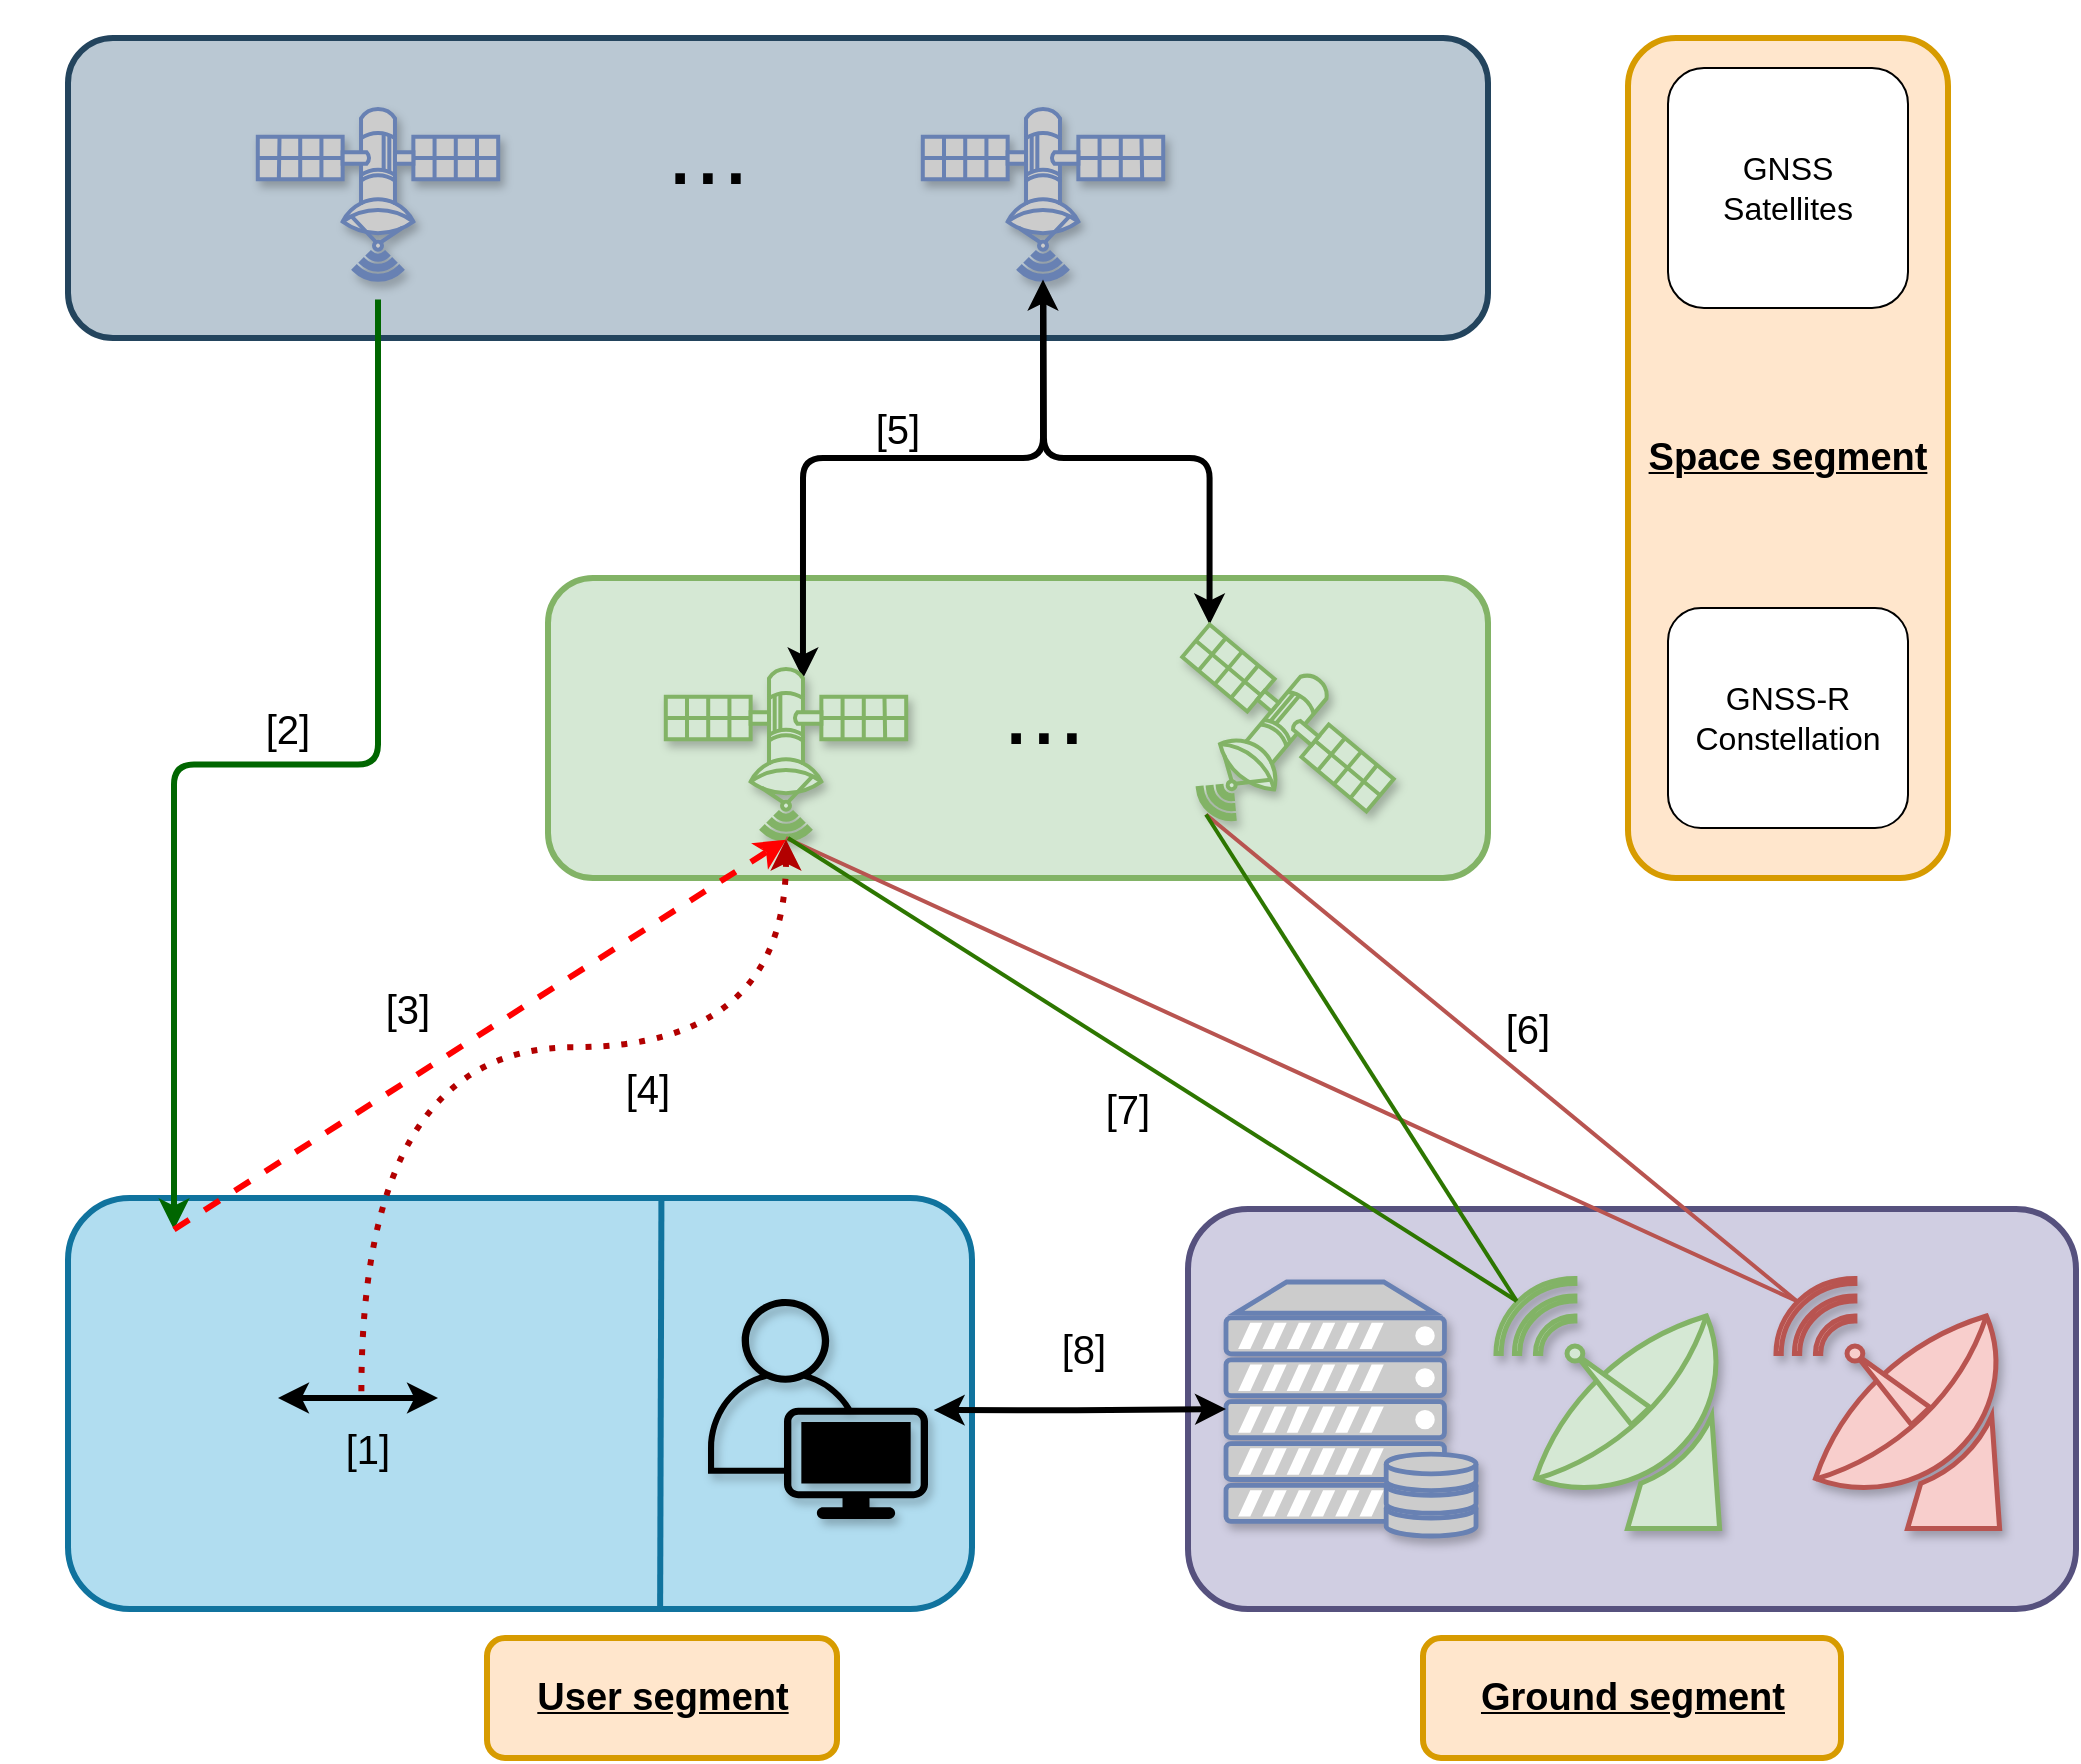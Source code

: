 <mxfile version="22.0.1" type="github">
  <diagram name="Página-1" id="dt_wzMB_MpYMas7HgOmG">
    <mxGraphModel dx="2901" dy="1110" grid="1" gridSize="10" guides="1" tooltips="1" connect="1" arrows="1" fold="1" page="1" pageScale="1" pageWidth="827" pageHeight="1169" math="0" shadow="0">
      <root>
        <mxCell id="0" />
        <mxCell id="1" parent="0" />
        <mxCell id="ap1h6tMwRlrXqY2yZWWm-24" value="" style="rounded=1;whiteSpace=wrap;html=1;fillColor=#d0cee2;strokeColor=#56517e;strokeWidth=3;" parent="1" vertex="1">
          <mxGeometry x="570" y="625.5" width="444" height="200" as="geometry" />
        </mxCell>
        <mxCell id="ap1h6tMwRlrXqY2yZWWm-18" value="&lt;b&gt;&lt;u&gt;&lt;font style=&quot;font-size: 19px;&quot;&gt;Space segment&lt;/font&gt;&lt;/u&gt;&lt;/b&gt;" style="rounded=1;whiteSpace=wrap;html=1;fillColor=#ffe6cc;strokeColor=#d79b00;strokeWidth=3;" parent="1" vertex="1">
          <mxGeometry x="790" y="40" width="160" height="420" as="geometry" />
        </mxCell>
        <mxCell id="ap1h6tMwRlrXqY2yZWWm-1" value="" style="rounded=1;whiteSpace=wrap;html=1;fillColor=#d5e8d4;strokeColor=#82b366;strokeWidth=3;" parent="1" vertex="1">
          <mxGeometry x="250" y="310" width="470" height="150" as="geometry" />
        </mxCell>
        <mxCell id="ap1h6tMwRlrXqY2yZWWm-3" value="" style="rounded=1;whiteSpace=wrap;html=1;fillColor=#bac8d3;strokeColor=#23445d;strokeWidth=3;" parent="1" vertex="1">
          <mxGeometry x="10" y="40" width="710" height="150" as="geometry" />
        </mxCell>
        <mxCell id="ap1h6tMwRlrXqY2yZWWm-4" value="" style="rounded=1;whiteSpace=wrap;html=1;fillColor=#b1ddf0;strokeColor=#10739e;strokeWidth=3;" parent="1" vertex="1">
          <mxGeometry x="10" y="620" width="452" height="205.5" as="geometry" />
        </mxCell>
        <mxCell id="ap1h6tMwRlrXqY2yZWWm-5" value="" style="fontColor=#0066CC;verticalAlign=top;verticalLabelPosition=bottom;labelPosition=center;align=center;html=1;outlineConnect=0;fillColor=#CCCCCC;strokeColor=#6881B3;gradientColor=none;gradientDirection=north;strokeWidth=2;shape=mxgraph.networks.satellite;rotation=-45;shadow=1;" parent="1" vertex="1">
          <mxGeometry x="447.5" y="50" width="100" height="100" as="geometry" />
        </mxCell>
        <mxCell id="kZGnujdcsOxxjqPQJTAh-9" style="edgeStyle=orthogonalEdgeStyle;rounded=1;orthogonalLoop=1;jettySize=auto;html=1;strokeWidth=3;fillColor=#d5e8d4;strokeColor=#006600;" parent="1" source="ap1h6tMwRlrXqY2yZWWm-6" target="ap1h6tMwRlrXqY2yZWWm-12" edge="1">
          <mxGeometry relative="1" as="geometry" />
        </mxCell>
        <mxCell id="ap1h6tMwRlrXqY2yZWWm-6" value="" style="fontColor=#0066CC;verticalAlign=top;verticalLabelPosition=bottom;labelPosition=center;align=center;html=1;outlineConnect=0;fillColor=#CCCCCC;strokeColor=#6881B3;gradientColor=none;gradientDirection=north;strokeWidth=2;shape=mxgraph.networks.satellite;flipH=1;rotation=45;shadow=1;" parent="1" vertex="1">
          <mxGeometry x="115" y="50" width="100" height="100" as="geometry" />
        </mxCell>
        <mxCell id="kZGnujdcsOxxjqPQJTAh-13" style="edgeStyle=orthogonalEdgeStyle;orthogonalLoop=1;jettySize=auto;html=1;exitX=0.7;exitY=0.42;exitDx=0;exitDy=0;exitPerimeter=0;entryX=0.07;entryY=0.93;entryDx=0;entryDy=0;entryPerimeter=0;strokeWidth=3;startArrow=classic;startFill=1;rounded=1;" parent="1" source="ap1h6tMwRlrXqY2yZWWm-7" target="ap1h6tMwRlrXqY2yZWWm-5" edge="1">
          <mxGeometry relative="1" as="geometry">
            <Array as="points">
              <mxPoint x="378" y="250" />
              <mxPoint x="498" y="250" />
            </Array>
          </mxGeometry>
        </mxCell>
        <mxCell id="ap1h6tMwRlrXqY2yZWWm-7" value="" style="verticalAlign=top;verticalLabelPosition=bottom;labelPosition=center;align=center;html=1;outlineConnect=0;fillColor=#d5e8d4;strokeColor=#82b366;gradientDirection=north;strokeWidth=2;shape=mxgraph.networks.satellite;rotation=-45;shadow=1;" parent="1" vertex="1">
          <mxGeometry x="319" y="330" width="100" height="100" as="geometry" />
        </mxCell>
        <mxCell id="kZGnujdcsOxxjqPQJTAh-14" style="edgeStyle=orthogonalEdgeStyle;orthogonalLoop=1;jettySize=auto;html=1;exitX=0.15;exitY=0;exitDx=0;exitDy=0;exitPerimeter=0;strokeWidth=3;endArrow=none;endFill=0;startArrow=classic;startFill=1;rounded=1;" parent="1" source="ap1h6tMwRlrXqY2yZWWm-9" target="ap1h6tMwRlrXqY2yZWWm-5" edge="1">
          <mxGeometry relative="1" as="geometry">
            <Array as="points">
              <mxPoint x="581" y="250" />
              <mxPoint x="498" y="250" />
            </Array>
          </mxGeometry>
        </mxCell>
        <mxCell id="ap1h6tMwRlrXqY2yZWWm-9" value="" style="verticalAlign=top;verticalLabelPosition=bottom;labelPosition=center;align=center;html=1;outlineConnect=0;fillColor=#d5e8d4;strokeColor=#82b366;gradientDirection=north;strokeWidth=2;shape=mxgraph.networks.satellite;rotation=-5;gradientColor=none;shadow=1;" parent="1" vertex="1">
          <mxGeometry x="570" y="330" width="100" height="100" as="geometry" />
        </mxCell>
        <mxCell id="kZGnujdcsOxxjqPQJTAh-10" style="orthogonalLoop=1;jettySize=auto;html=1;exitX=0.5;exitY=0;exitDx=0;exitDy=0;entryX=0.07;entryY=0.93;entryDx=0;entryDy=0;entryPerimeter=0;fillColor=#f8cecc;strokeColor=#FF0000;strokeWidth=3;dashed=1;sourcePerimeterSpacing=0;" parent="1" source="ap1h6tMwRlrXqY2yZWWm-12" target="ap1h6tMwRlrXqY2yZWWm-7" edge="1">
          <mxGeometry relative="1" as="geometry" />
        </mxCell>
        <mxCell id="ap1h6tMwRlrXqY2yZWWm-12" value="" style="shape=image;html=1;verticalAlign=top;verticalLabelPosition=bottom;labelBackgroundColor=#ffffff;imageAspect=0;aspect=fixed;image=https://cdn4.iconfinder.com/data/icons/public-transportation-11/128/Public_Transportation_EXPANDED-05-128.png;imageBackground=none;" parent="1" vertex="1">
          <mxGeometry x="-24" y="635.75" width="174" height="174" as="geometry" />
        </mxCell>
        <mxCell id="ap1h6tMwRlrXqY2yZWWm-14" value="&lt;font style=&quot;font-size: 16px;&quot;&gt;GNSS &lt;br&gt;Satellites&lt;/font&gt;" style="rounded=1;whiteSpace=wrap;html=1;" parent="1" vertex="1">
          <mxGeometry x="810" y="55" width="120" height="120" as="geometry" />
        </mxCell>
        <mxCell id="ap1h6tMwRlrXqY2yZWWm-15" value="&lt;font style=&quot;font-size: 16px;&quot;&gt;GNSS-R Constellation&lt;/font&gt;" style="rounded=1;whiteSpace=wrap;html=1;" parent="1" vertex="1">
          <mxGeometry x="810" y="325" width="120" height="110" as="geometry" />
        </mxCell>
        <mxCell id="kZGnujdcsOxxjqPQJTAh-1" value="" style="verticalAlign=top;verticalLabelPosition=bottom;labelPosition=center;align=center;html=1;outlineConnect=0;fillColor=#d5e8d4;strokeColor=#82b366;gradientDirection=north;strokeWidth=2;shape=mxgraph.networks.satellite_dish;flipV=0;flipH=1;shadow=1;" parent="1" vertex="1">
          <mxGeometry x="724" y="660.25" width="115" height="125" as="geometry" />
        </mxCell>
        <mxCell id="kZGnujdcsOxxjqPQJTAh-2" value="" style="fontColor=#0066CC;verticalAlign=top;verticalLabelPosition=bottom;labelPosition=center;align=center;html=1;outlineConnect=0;fillColor=#CCCCCC;strokeColor=#6881B3;gradientColor=none;gradientDirection=north;strokeWidth=2;shape=mxgraph.networks.server_storage;shadow=1;" parent="1" vertex="1">
          <mxGeometry x="589" y="662" width="125" height="127" as="geometry" />
        </mxCell>
        <mxCell id="kZGnujdcsOxxjqPQJTAh-20" value="&lt;font style=&quot;font-size: 19px;&quot;&gt;&lt;u&gt;&lt;b&gt;User segment&lt;/b&gt;&lt;/u&gt;&lt;/font&gt;" style="rounded=1;whiteSpace=wrap;html=1;fillColor=#ffe6cc;strokeColor=#d79b00;strokeWidth=3;" parent="1" vertex="1">
          <mxGeometry x="219.5" y="840" width="175" height="60" as="geometry" />
        </mxCell>
        <mxCell id="kZGnujdcsOxxjqPQJTAh-21" value="&lt;font style=&quot;font-size: 19px;&quot;&gt;&lt;b&gt;&lt;u&gt;Ground segment&lt;/u&gt;&lt;/b&gt;&lt;/font&gt;" style="rounded=1;whiteSpace=wrap;html=1;fillColor=#ffe6cc;strokeColor=#d79b00;strokeWidth=3;" parent="1" vertex="1">
          <mxGeometry x="687.5" y="840" width="209" height="60" as="geometry" />
        </mxCell>
        <mxCell id="kZGnujdcsOxxjqPQJTAh-23" style="edgeStyle=orthogonalEdgeStyle;rounded=0;orthogonalLoop=1;jettySize=auto;html=1;exitX=1.026;exitY=0.505;exitDx=0;exitDy=0;exitPerimeter=0;strokeWidth=3;startArrow=classic;startFill=1;" parent="1" source="kZGnujdcsOxxjqPQJTAh-22" target="kZGnujdcsOxxjqPQJTAh-2" edge="1">
          <mxGeometry relative="1" as="geometry" />
        </mxCell>
        <mxCell id="kZGnujdcsOxxjqPQJTAh-22" value="" style="points=[[0.35,0,0],[0.98,0.51,0],[1,0.71,0],[0.67,1,0],[0,0.795,0],[0,0.65,0]];verticalLabelPosition=bottom;sketch=0;html=1;verticalAlign=top;aspect=fixed;align=center;pointerEvents=1;shape=mxgraph.cisco19.user;fillColor=#000000;strokeColor=#36393d;shadow=1;" parent="1" vertex="1">
          <mxGeometry x="330" y="670.5" width="110" height="110" as="geometry" />
        </mxCell>
        <mxCell id="kZGnujdcsOxxjqPQJTAh-24" value="&lt;font style=&quot;font-size: 50px;&quot;&gt;...&lt;/font&gt;" style="text;html=1;strokeColor=none;fillColor=none;align=center;verticalAlign=middle;whiteSpace=wrap;rounded=0;" parent="1" vertex="1">
          <mxGeometry x="467.5" y="360" width="60" height="30" as="geometry" />
        </mxCell>
        <mxCell id="kZGnujdcsOxxjqPQJTAh-25" value="&lt;font style=&quot;font-size: 50px;&quot;&gt;...&lt;/font&gt;" style="text;html=1;strokeColor=none;fillColor=none;align=center;verticalAlign=middle;whiteSpace=wrap;rounded=0;" parent="1" vertex="1">
          <mxGeometry x="300" y="80" width="60" height="30" as="geometry" />
        </mxCell>
        <mxCell id="kZGnujdcsOxxjqPQJTAh-27" value="&lt;font style=&quot;font-size: 20px;&quot;&gt;[2]&lt;/font&gt;" style="text;html=1;strokeColor=none;fillColor=none;align=center;verticalAlign=middle;whiteSpace=wrap;rounded=0;" parent="1" vertex="1">
          <mxGeometry x="90" y="370" width="60" height="30" as="geometry" />
        </mxCell>
        <mxCell id="kZGnujdcsOxxjqPQJTAh-28" value="&lt;font style=&quot;font-size: 20px;&quot;&gt;[3]&lt;/font&gt;" style="text;html=1;strokeColor=none;fillColor=none;align=center;verticalAlign=middle;whiteSpace=wrap;rounded=0;" parent="1" vertex="1">
          <mxGeometry x="150" y="510" width="60" height="30" as="geometry" />
        </mxCell>
        <mxCell id="kZGnujdcsOxxjqPQJTAh-29" value="&lt;font style=&quot;font-size: 20px;&quot;&gt;[4]&lt;/font&gt;" style="text;html=1;strokeColor=none;fillColor=none;align=center;verticalAlign=middle;whiteSpace=wrap;rounded=0;" parent="1" vertex="1">
          <mxGeometry x="270" y="550" width="60" height="30" as="geometry" />
        </mxCell>
        <mxCell id="kZGnujdcsOxxjqPQJTAh-31" value="&lt;font style=&quot;font-size: 20px;&quot;&gt;[7]&lt;/font&gt;" style="text;html=1;strokeColor=none;fillColor=none;align=center;verticalAlign=middle;whiteSpace=wrap;rounded=0;" parent="1" vertex="1">
          <mxGeometry x="510" y="560" width="60" height="30" as="geometry" />
        </mxCell>
        <mxCell id="kZGnujdcsOxxjqPQJTAh-32" value="" style="verticalAlign=top;verticalLabelPosition=bottom;labelPosition=center;align=center;html=1;outlineConnect=0;fillColor=#f8cecc;strokeColor=#b85450;gradientDirection=north;strokeWidth=2;shape=mxgraph.networks.satellite_dish;flipV=0;flipH=1;shadow=1;" parent="1" vertex="1">
          <mxGeometry x="864" y="660.25" width="115" height="125" as="geometry" />
        </mxCell>
        <mxCell id="kZGnujdcsOxxjqPQJTAh-40" value="" style="endArrow=none;html=1;rounded=0;entryX=0.91;entryY=0.09;entryDx=0;entryDy=0;entryPerimeter=0;fillColor=#f8cecc;strokeColor=#b85450;strokeWidth=2;" parent="1" target="kZGnujdcsOxxjqPQJTAh-32" edge="1">
          <mxGeometry width="50" height="50" relative="1" as="geometry">
            <mxPoint x="369" y="440" as="sourcePoint" />
            <mxPoint x="419" y="390" as="targetPoint" />
          </mxGeometry>
        </mxCell>
        <mxCell id="kZGnujdcsOxxjqPQJTAh-42" value="" style="endArrow=none;html=1;rounded=0;entryX=0.91;entryY=0.09;entryDx=0;entryDy=0;entryPerimeter=0;strokeWidth=2;fillColor=#f8cecc;strokeColor=#b85450;" parent="1" target="kZGnujdcsOxxjqPQJTAh-32" edge="1">
          <mxGeometry width="50" height="50" relative="1" as="geometry">
            <mxPoint x="579" y="428.25" as="sourcePoint" />
            <mxPoint x="930" y="660.25" as="targetPoint" />
          </mxGeometry>
        </mxCell>
        <mxCell id="kZGnujdcsOxxjqPQJTAh-43" value="" style="endArrow=none;html=1;rounded=0;entryX=0.91;entryY=0.09;entryDx=0;entryDy=0;entryPerimeter=0;strokeWidth=2;fillColor=#60a917;strokeColor=#2D7600;" parent="1" target="kZGnujdcsOxxjqPQJTAh-1" edge="1">
          <mxGeometry width="50" height="50" relative="1" as="geometry">
            <mxPoint x="370" y="440" as="sourcePoint" />
            <mxPoint x="631" y="720" as="targetPoint" />
          </mxGeometry>
        </mxCell>
        <mxCell id="kZGnujdcsOxxjqPQJTAh-44" value="" style="endArrow=none;html=1;rounded=0;entryX=0.91;entryY=0.09;entryDx=0;entryDy=0;entryPerimeter=0;strokeWidth=2;fillColor=#60a917;strokeColor=#2D7600;" parent="1" target="kZGnujdcsOxxjqPQJTAh-1" edge="1">
          <mxGeometry width="50" height="50" relative="1" as="geometry">
            <mxPoint x="579" y="428.25" as="sourcePoint" />
            <mxPoint x="930" y="660.25" as="targetPoint" />
          </mxGeometry>
        </mxCell>
        <mxCell id="kZGnujdcsOxxjqPQJTAh-48" value="" style="endArrow=none;html=1;rounded=0;exitX=0.655;exitY=1;exitDx=0;exitDy=0;exitPerimeter=0;strokeWidth=3;fillColor=#b1ddf0;strokeColor=#10739e;" parent="1" source="ap1h6tMwRlrXqY2yZWWm-4" edge="1">
          <mxGeometry width="50" height="50" relative="1" as="geometry">
            <mxPoint x="306.71" y="809.75" as="sourcePoint" />
            <mxPoint x="306.71" y="619.75" as="targetPoint" />
          </mxGeometry>
        </mxCell>
        <mxCell id="kZGnujdcsOxxjqPQJTAh-52" style="edgeStyle=orthogonalEdgeStyle;orthogonalLoop=1;jettySize=auto;html=1;exitX=-0.019;exitY=0.449;exitDx=0;exitDy=0;entryX=0.07;entryY=0.93;entryDx=0;entryDy=0;entryPerimeter=0;curved=1;dashed=1;strokeWidth=3;dashPattern=1 2;fillColor=#e51400;strokeColor=#B20000;exitPerimeter=0;" parent="1" source="kZGnujdcsOxxjqPQJTAh-49" target="ap1h6tMwRlrXqY2yZWWm-7" edge="1">
          <mxGeometry relative="1" as="geometry" />
        </mxCell>
        <mxCell id="kZGnujdcsOxxjqPQJTAh-49" value="" style="shape=image;html=1;verticalAlign=top;verticalLabelPosition=bottom;labelBackgroundColor=#ffffff;imageAspect=0;aspect=fixed;image=https://cdn4.iconfinder.com/data/icons/public-transportation-11/128/Public_Transportation_EXPANDED-05-128.png;imageBackground=none;" parent="1" vertex="1">
          <mxGeometry x="160" y="638.5" width="174" height="174" as="geometry" />
        </mxCell>
        <mxCell id="kZGnujdcsOxxjqPQJTAh-50" value="" style="endArrow=classic;startArrow=classic;html=1;rounded=0;strokeWidth=3;" parent="1" edge="1">
          <mxGeometry width="50" height="50" relative="1" as="geometry">
            <mxPoint x="195" y="720" as="sourcePoint" />
            <mxPoint x="115" y="720" as="targetPoint" />
          </mxGeometry>
        </mxCell>
        <mxCell id="kZGnujdcsOxxjqPQJTAh-53" value="&lt;font style=&quot;font-size: 20px;&quot;&gt;[1]&lt;/font&gt;" style="text;html=1;strokeColor=none;fillColor=none;align=center;verticalAlign=middle;whiteSpace=wrap;rounded=0;" parent="1" vertex="1">
          <mxGeometry x="130" y="730" width="60" height="30" as="geometry" />
        </mxCell>
        <mxCell id="kZGnujdcsOxxjqPQJTAh-54" value="&lt;font style=&quot;font-size: 20px;&quot;&gt;[5]&lt;/font&gt;" style="text;html=1;strokeColor=none;fillColor=none;align=center;verticalAlign=middle;whiteSpace=wrap;rounded=0;" parent="1" vertex="1">
          <mxGeometry x="394.5" y="220" width="60" height="30" as="geometry" />
        </mxCell>
        <mxCell id="kZGnujdcsOxxjqPQJTAh-55" value="&lt;font style=&quot;font-size: 20px;&quot;&gt;[6]&lt;/font&gt;" style="text;html=1;strokeColor=none;fillColor=none;align=center;verticalAlign=middle;whiteSpace=wrap;rounded=0;" parent="1" vertex="1">
          <mxGeometry x="710" y="520" width="60" height="30" as="geometry" />
        </mxCell>
        <mxCell id="_uhtbiMeSOXS93xcSx04-1" value="&lt;font style=&quot;font-size: 20px;&quot;&gt;[8]&lt;/font&gt;" style="text;html=1;strokeColor=none;fillColor=none;align=center;verticalAlign=middle;whiteSpace=wrap;rounded=0;" vertex="1" parent="1">
          <mxGeometry x="487.5" y="680" width="60" height="30" as="geometry" />
        </mxCell>
      </root>
    </mxGraphModel>
  </diagram>
</mxfile>
